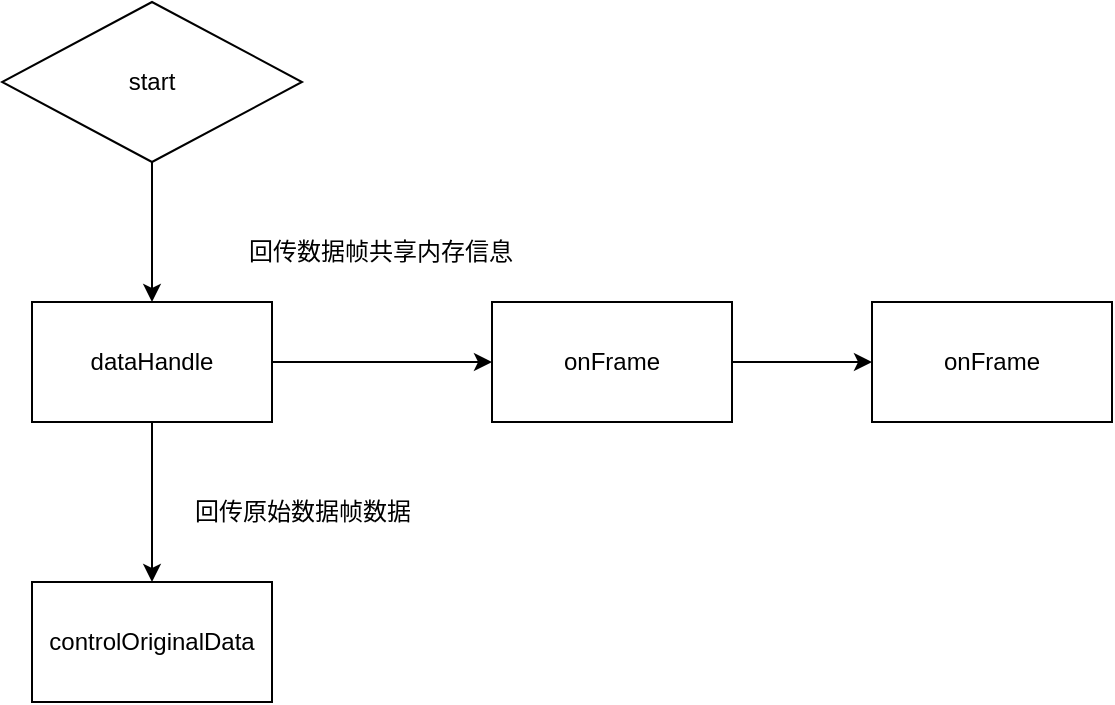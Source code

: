 <mxfile version="28.1.2">
  <diagram name="第 1 页" id="ULTU1I77-TE1EYv6J3k7">
    <mxGraphModel dx="1130" dy="619" grid="1" gridSize="10" guides="1" tooltips="1" connect="1" arrows="1" fold="1" page="1" pageScale="1" pageWidth="827" pageHeight="1169" math="0" shadow="0">
      <root>
        <mxCell id="0" />
        <mxCell id="1" parent="0" />
        <mxCell id="GyntzlskG0UPcChYsorm-7" style="edgeStyle=orthogonalEdgeStyle;rounded=0;orthogonalLoop=1;jettySize=auto;html=1;exitX=1;exitY=0.5;exitDx=0;exitDy=0;entryX=0;entryY=0.5;entryDx=0;entryDy=0;" edge="1" parent="1" source="GyntzlskG0UPcChYsorm-1" target="GyntzlskG0UPcChYsorm-2">
          <mxGeometry relative="1" as="geometry" />
        </mxCell>
        <mxCell id="GyntzlskG0UPcChYsorm-11" value="" style="edgeStyle=orthogonalEdgeStyle;rounded=0;orthogonalLoop=1;jettySize=auto;html=1;" edge="1" parent="1" source="GyntzlskG0UPcChYsorm-1" target="GyntzlskG0UPcChYsorm-10">
          <mxGeometry relative="1" as="geometry" />
        </mxCell>
        <mxCell id="GyntzlskG0UPcChYsorm-1" value="dataHandle" style="rounded=0;whiteSpace=wrap;html=1;" vertex="1" parent="1">
          <mxGeometry x="240" y="350" width="120" height="60" as="geometry" />
        </mxCell>
        <mxCell id="GyntzlskG0UPcChYsorm-9" value="" style="edgeStyle=orthogonalEdgeStyle;rounded=0;orthogonalLoop=1;jettySize=auto;html=1;" edge="1" parent="1" source="GyntzlskG0UPcChYsorm-2" target="GyntzlskG0UPcChYsorm-8">
          <mxGeometry relative="1" as="geometry" />
        </mxCell>
        <mxCell id="GyntzlskG0UPcChYsorm-2" value="onFrame" style="whiteSpace=wrap;html=1;" vertex="1" parent="1">
          <mxGeometry x="470" y="350" width="120" height="60" as="geometry" />
        </mxCell>
        <mxCell id="GyntzlskG0UPcChYsorm-6" style="edgeStyle=orthogonalEdgeStyle;rounded=0;orthogonalLoop=1;jettySize=auto;html=1;exitX=0.5;exitY=1;exitDx=0;exitDy=0;entryX=0.5;entryY=0;entryDx=0;entryDy=0;" edge="1" parent="1" source="GyntzlskG0UPcChYsorm-5" target="GyntzlskG0UPcChYsorm-1">
          <mxGeometry relative="1" as="geometry" />
        </mxCell>
        <mxCell id="GyntzlskG0UPcChYsorm-5" value="start" style="rhombus;whiteSpace=wrap;html=1;" vertex="1" parent="1">
          <mxGeometry x="225" y="200" width="150" height="80" as="geometry" />
        </mxCell>
        <mxCell id="GyntzlskG0UPcChYsorm-8" value="onFrame" style="whiteSpace=wrap;html=1;" vertex="1" parent="1">
          <mxGeometry x="660" y="350" width="120" height="60" as="geometry" />
        </mxCell>
        <mxCell id="GyntzlskG0UPcChYsorm-10" value="controlOriginalData" style="whiteSpace=wrap;html=1;rounded=0;" vertex="1" parent="1">
          <mxGeometry x="240" y="490" width="120" height="60" as="geometry" />
        </mxCell>
        <mxCell id="GyntzlskG0UPcChYsorm-12" value="回传数据帧共享内存信息" style="text;html=1;align=center;verticalAlign=middle;resizable=0;points=[];autosize=1;strokeColor=none;fillColor=none;" vertex="1" parent="1">
          <mxGeometry x="334" y="310" width="160" height="30" as="geometry" />
        </mxCell>
        <mxCell id="GyntzlskG0UPcChYsorm-13" value="回传原始数据帧数据" style="text;html=1;align=center;verticalAlign=middle;resizable=0;points=[];autosize=1;strokeColor=none;fillColor=none;" vertex="1" parent="1">
          <mxGeometry x="310" y="440" width="130" height="30" as="geometry" />
        </mxCell>
      </root>
    </mxGraphModel>
  </diagram>
</mxfile>
